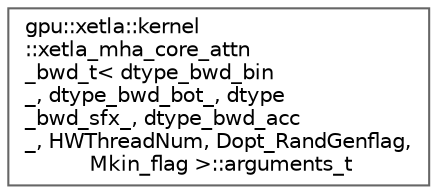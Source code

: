 digraph "Graphical Class Hierarchy"
{
 // LATEX_PDF_SIZE
  bgcolor="transparent";
  edge [fontname=Helvetica,fontsize=10,labelfontname=Helvetica,labelfontsize=10];
  node [fontname=Helvetica,fontsize=10,shape=box,height=0.2,width=0.4];
  rankdir="LR";
  Node0 [id="Node000000",label="gpu::xetla::kernel\l::xetla_mha_core_attn\l_bwd_t\< dtype_bwd_bin\l_, dtype_bwd_bot_, dtype\l_bwd_sfx_, dtype_bwd_acc\l_, HWThreadNum, Dopt_RandGenflag,\l Mkin_flag \>::arguments_t",height=0.2,width=0.4,color="grey40", fillcolor="white", style="filled",URL="$structgpu_1_1xetla_1_1kernel_1_1xetla__mha__core__attn__bwd__t_1_1arguments__t.html",tooltip="Arguments for xetla_softmax_bwd_t::run."];
}
